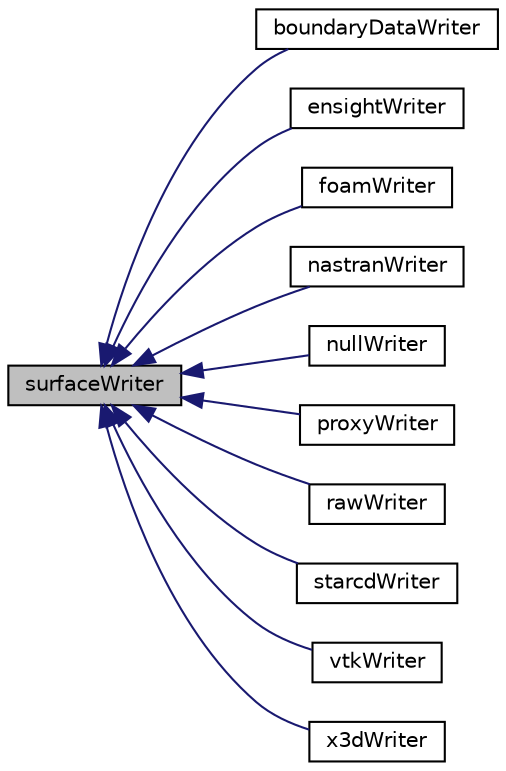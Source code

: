digraph "surfaceWriter"
{
  bgcolor="transparent";
  edge [fontname="Helvetica",fontsize="10",labelfontname="Helvetica",labelfontsize="10"];
  node [fontname="Helvetica",fontsize="10",shape=record];
  rankdir="LR";
  Node1 [label="surfaceWriter",height=0.2,width=0.4,color="black", fillcolor="grey75", style="filled" fontcolor="black"];
  Node1 -> Node2 [dir="back",color="midnightblue",fontsize="10",style="solid",fontname="Helvetica"];
  Node2 [label="boundaryDataWriter",height=0.2,width=0.4,color="black",URL="$classFoam_1_1surfaceWriters_1_1boundaryDataWriter.html",tooltip="A surfaceWriter for outputting to a form useable for the timeVaryingMapped boundary condition..."];
  Node1 -> Node3 [dir="back",color="midnightblue",fontsize="10",style="solid",fontname="Helvetica"];
  Node3 [label="ensightWriter",height=0.2,width=0.4,color="black",URL="$classFoam_1_1surfaceWriters_1_1ensightWriter.html",tooltip="A surfaceWriter for Ensight format. "];
  Node1 -> Node4 [dir="back",color="midnightblue",fontsize="10",style="solid",fontname="Helvetica"];
  Node4 [label="foamWriter",height=0.2,width=0.4,color="black",URL="$classFoam_1_1surfaceWriters_1_1foamWriter.html",tooltip="A surfaceWriter for OpenFOAM surfaces. "];
  Node1 -> Node5 [dir="back",color="midnightblue",fontsize="10",style="solid",fontname="Helvetica"];
  Node5 [label="nastranWriter",height=0.2,width=0.4,color="black",URL="$classFoam_1_1surfaceWriters_1_1nastranWriter.html",tooltip="A surface writer for the Nastran file format - both surface mesh and fields. "];
  Node1 -> Node6 [dir="back",color="midnightblue",fontsize="10",style="solid",fontname="Helvetica"];
  Node6 [label="nullWriter",height=0.2,width=0.4,color="black",URL="$classFoam_1_1surfaceWriters_1_1nullWriter.html",tooltip="Suppresses output of geometry and fields. "];
  Node1 -> Node7 [dir="back",color="midnightblue",fontsize="10",style="solid",fontname="Helvetica"];
  Node7 [label="proxyWriter",height=0.2,width=0.4,color="black",URL="$classFoam_1_1surfaceWriters_1_1proxyWriter.html",tooltip="A surfaceWriter that writes the geometry via the MeshedSurfaceProxy, but which does not support any f..."];
  Node1 -> Node8 [dir="back",color="midnightblue",fontsize="10",style="solid",fontname="Helvetica"];
  Node8 [label="rawWriter",height=0.2,width=0.4,color="black",URL="$classFoam_1_1surfaceWriters_1_1rawWriter.html",tooltip="A surfaceWriter for raw output. "];
  Node1 -> Node9 [dir="back",color="midnightblue",fontsize="10",style="solid",fontname="Helvetica"];
  Node9 [label="starcdWriter",height=0.2,width=0.4,color="black",URL="$classFoam_1_1surfaceWriters_1_1starcdWriter.html",tooltip="A surfaceWriter for STARCD files. "];
  Node1 -> Node10 [dir="back",color="midnightblue",fontsize="10",style="solid",fontname="Helvetica"];
  Node10 [label="vtkWriter",height=0.2,width=0.4,color="black",URL="$classFoam_1_1surfaceWriters_1_1vtkWriter.html",tooltip="A surfaceWriter for VTK legacy (.vtk) or XML (.vtp) format. "];
  Node1 -> Node11 [dir="back",color="midnightblue",fontsize="10",style="solid",fontname="Helvetica"];
  Node11 [label="x3dWriter",height=0.2,width=0.4,color="black",URL="$classFoam_1_1surfaceWriters_1_1x3dWriter.html",tooltip="A surfaceWriter for X3D files. "];
}
